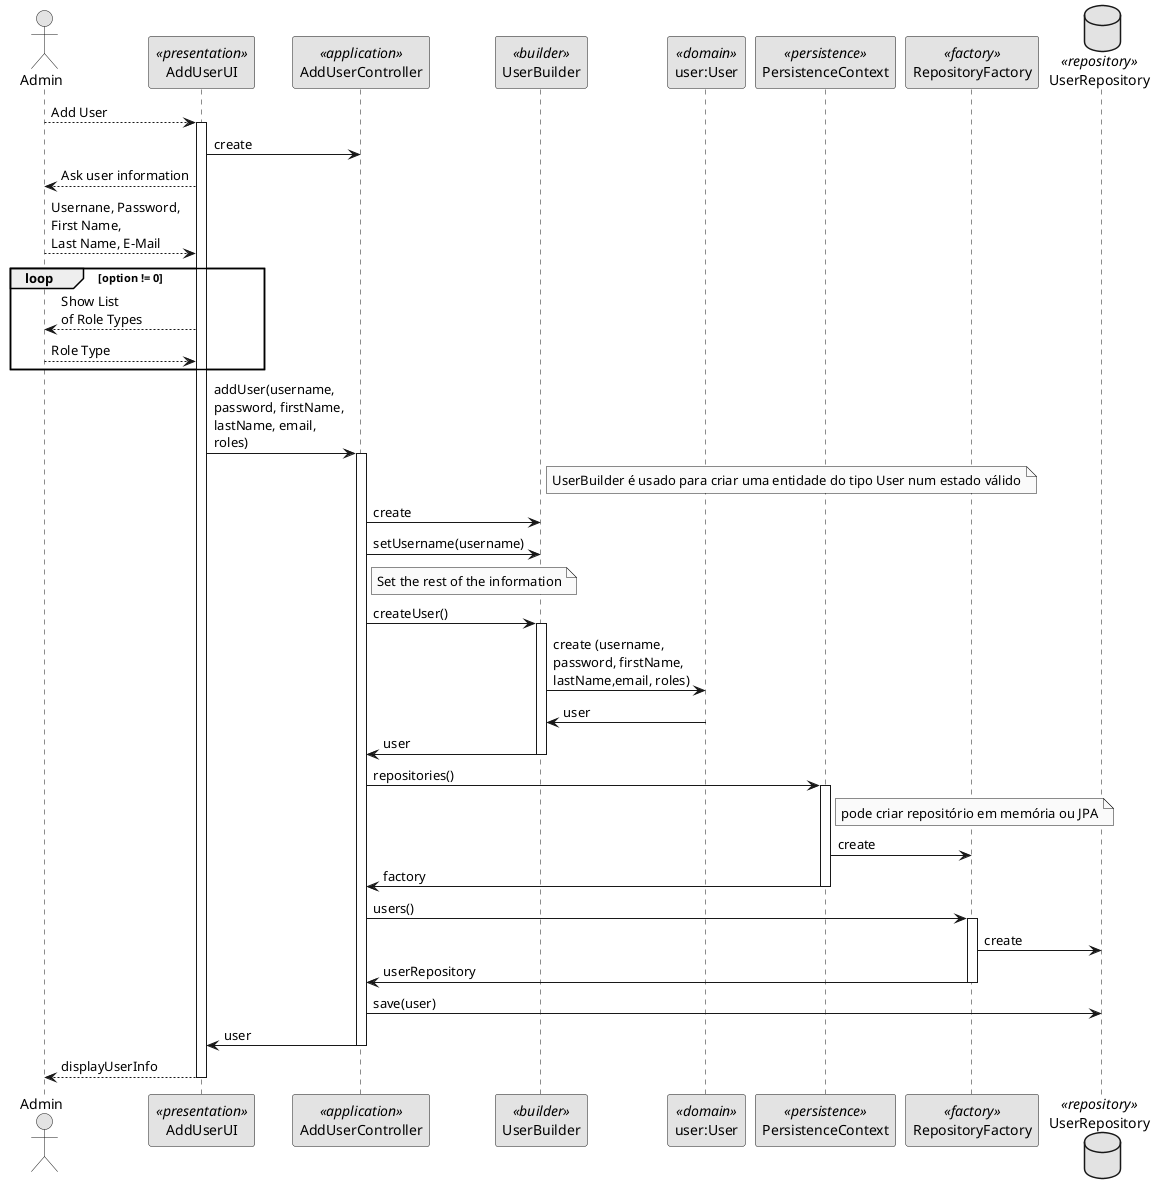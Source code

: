 @startuml
'http://plantuml.com/skinparam.html
' skinparam handwritten true
skinparam monochrome true
skinparam packageStyle rect
skinparam defaultFontName FG Virgil
skinparam shadowing false

actor Admin as Actor
participant AddUserUI as UI <<presentation>>
participant AddUserController as Controller <<application>>
participant UserBuilder as Builder <<builder>>
participant "user:User" as Domain <<domain>>
participant PersistenceContext as Persistence <<persistence>>
participant RepositoryFactory as Factory <<factory>>
database UserRepository as Repository <<repository>>

Actor --> UI: Add User
activate UI
    UI -> Controller: create
    UI --> Actor: Ask user information
    Actor --> UI: Usernane, Password,\nFirst Name,\nLast Name, E-Mail

    loop option != 0
        UI --> Actor: Show List\nof Role Types
        Actor --> UI: Role Type
    end

    UI -> Controller: addUser(username, \npassword, firstName,\nlastName, email, \nroles)
    activate Controller
        note right of Builder:UserBuilder é usado para criar uma entidade do tipo User num estado válido
        Controller -> Builder: create
        Controller -> Builder:setUsername(username)

        note right of Controller: Set the rest of the information

        'Controller -> Builder:setPassword(password)
        'Controller -> Builder:setFirstName(firstName)
        'Controller -> Builder:setLastName(lastName)
        'Controller -> Builder:setEmail(email)
        'Controller -> Builder:setRoles(roles)

        Controller -> Builder:createUser()
        activate Builder
            Builder -> Domain: create (username,\npassword, firstName,\nlastName,email, roles)
            Domain->Builder: user
            Builder -> Controller:user
        deactivate Builder

        Controller -> Persistence: repositories()
        activate Persistence
            note right of Persistence: pode criar repositório em memória ou JPA
            Persistence -> Factory: create
            Persistence -> Controller: factory
        deactivate Persistence

        Controller -> Factory: users()
        activate Factory
            Factory -> Repository: create
            Factory -> Controller: userRepository
        deactivate Factory

        Controller->Repository:save(user)
        Controller->UI: user
    deactivate Controller

        UI-->Actor: displayUserInfo
deactivate UI
@enduml